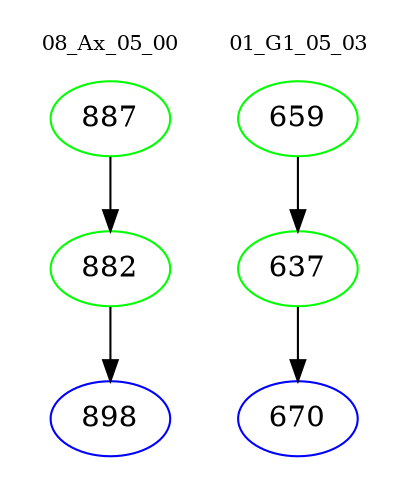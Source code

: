 digraph{
subgraph cluster_0 {
color = white
label = "08_Ax_05_00";
fontsize=10;
T0_887 [label="887", color="green"]
T0_887 -> T0_882 [color="black"]
T0_882 [label="882", color="green"]
T0_882 -> T0_898 [color="black"]
T0_898 [label="898", color="blue"]
}
subgraph cluster_1 {
color = white
label = "01_G1_05_03";
fontsize=10;
T1_659 [label="659", color="green"]
T1_659 -> T1_637 [color="black"]
T1_637 [label="637", color="green"]
T1_637 -> T1_670 [color="black"]
T1_670 [label="670", color="blue"]
}
}
